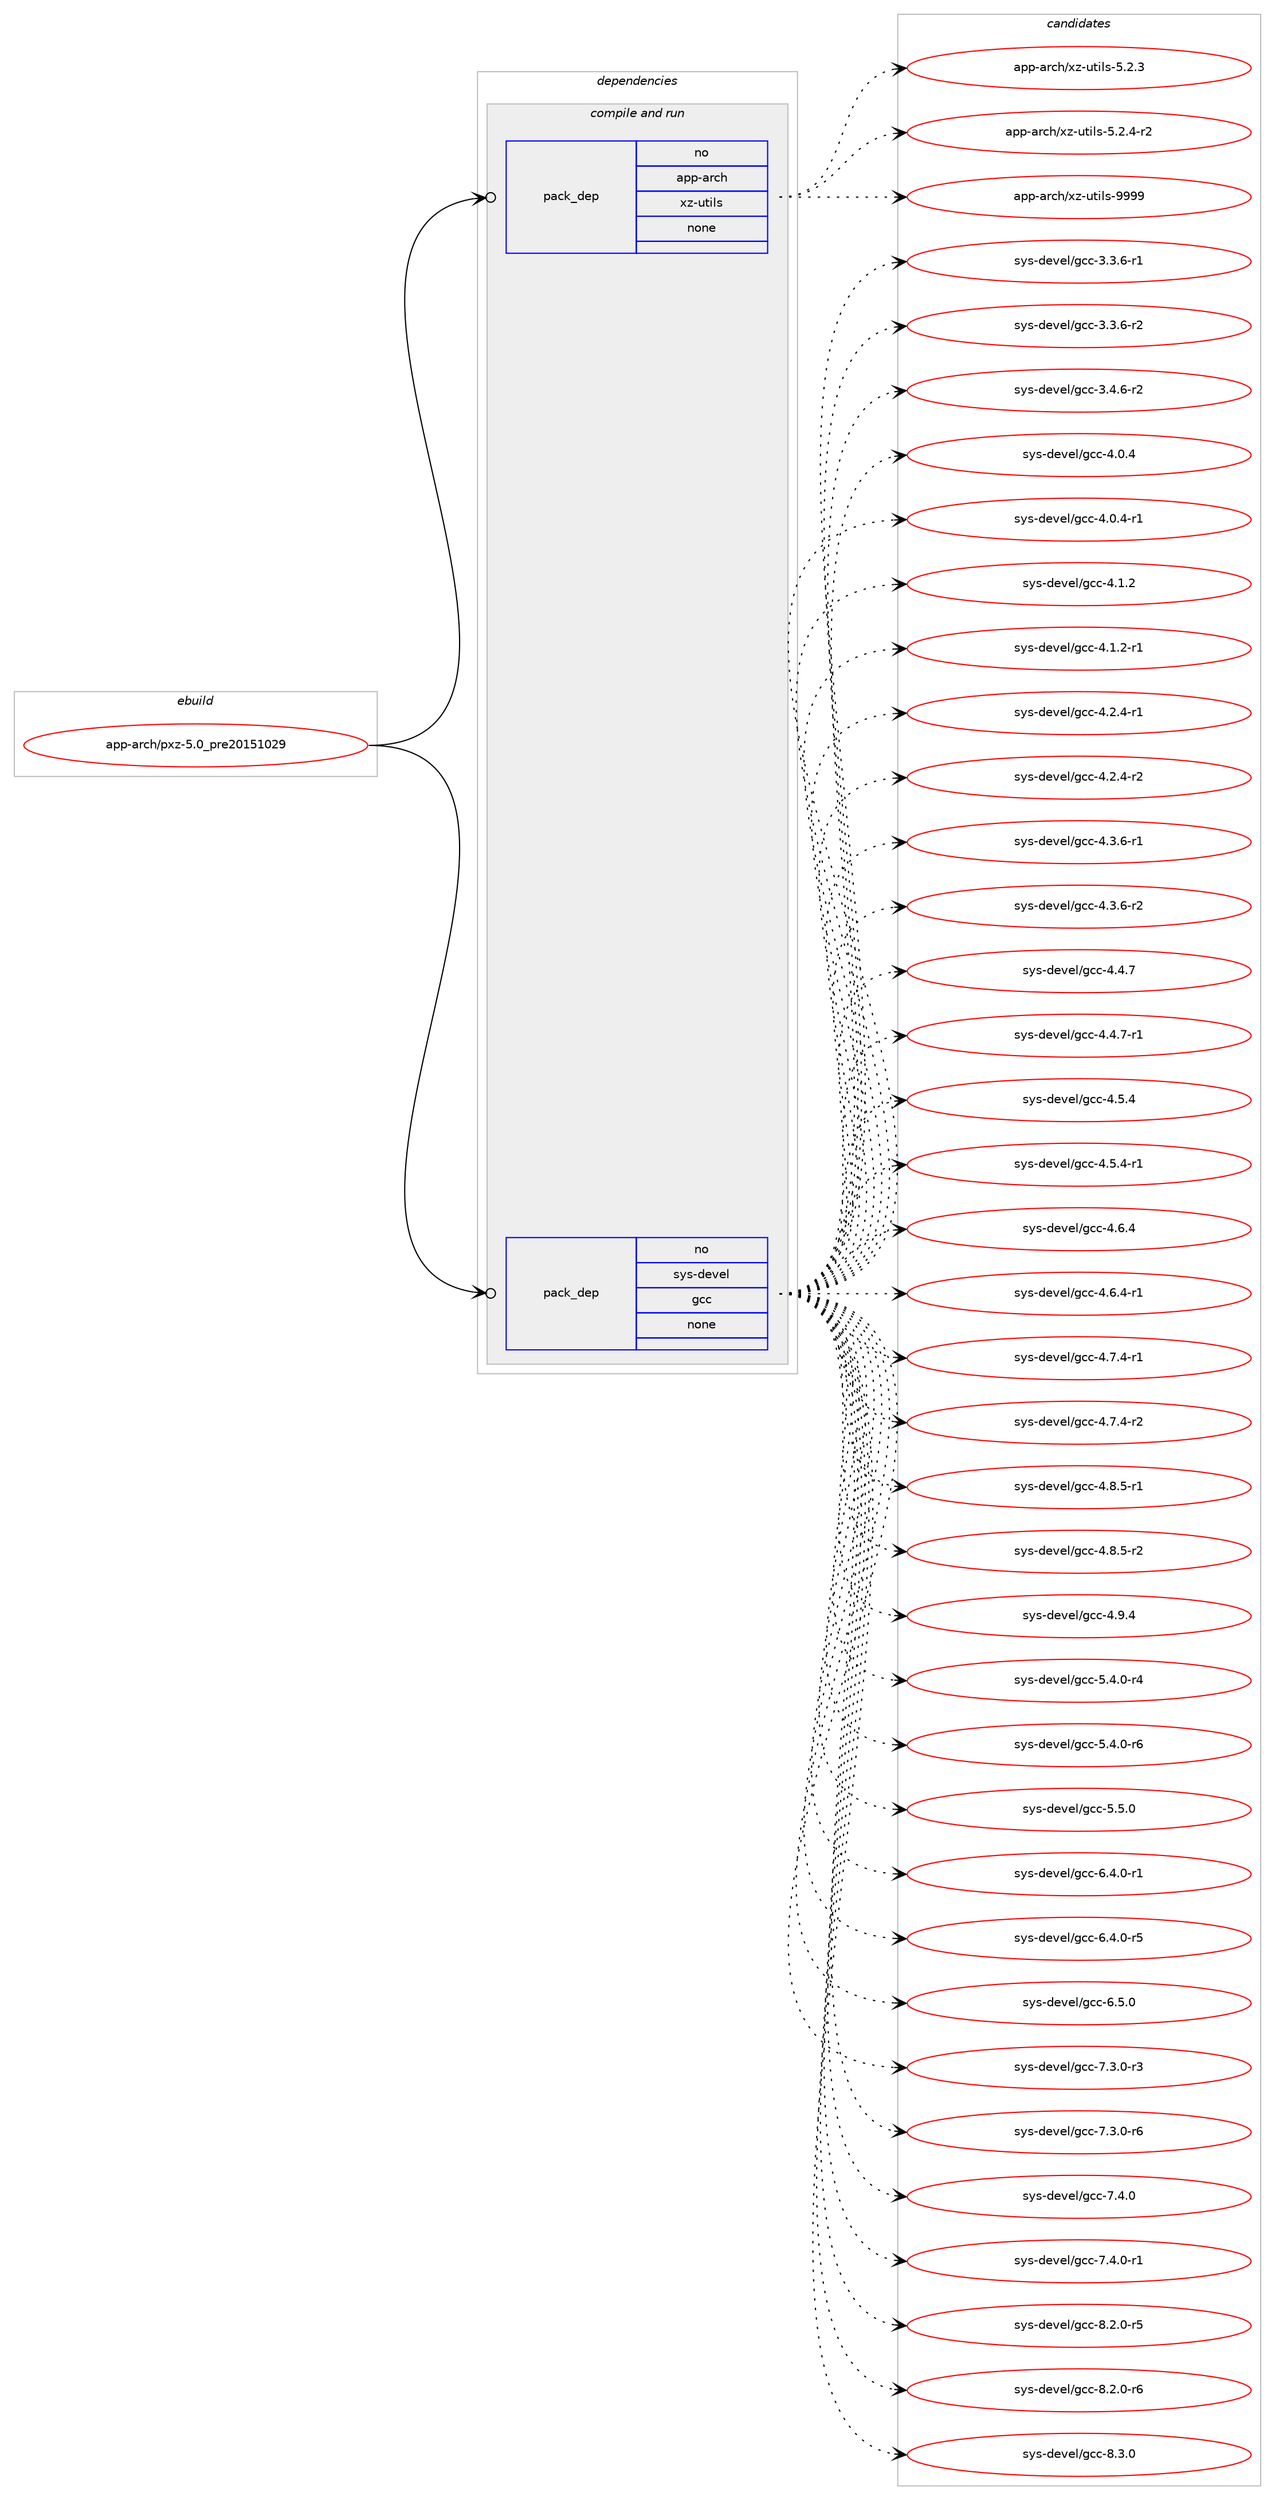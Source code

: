 digraph prolog {

# *************
# Graph options
# *************

newrank=true;
concentrate=true;
compound=true;
graph [rankdir=LR,fontname=Helvetica,fontsize=10,ranksep=1.5];#, ranksep=2.5, nodesep=0.2];
edge  [arrowhead=vee];
node  [fontname=Helvetica,fontsize=10];

# **********
# The ebuild
# **********

subgraph cluster_leftcol {
color=gray;
rank=same;
label=<<i>ebuild</i>>;
id [label="app-arch/pxz-5.0_pre20151029", color=red, width=4, href="../app-arch/pxz-5.0_pre20151029.svg"];
}

# ****************
# The dependencies
# ****************

subgraph cluster_midcol {
color=gray;
label=<<i>dependencies</i>>;
subgraph cluster_compile {
fillcolor="#eeeeee";
style=filled;
label=<<i>compile</i>>;
}
subgraph cluster_compileandrun {
fillcolor="#eeeeee";
style=filled;
label=<<i>compile and run</i>>;
subgraph pack905174 {
dependency1271522 [label=<<TABLE BORDER="0" CELLBORDER="1" CELLSPACING="0" CELLPADDING="4" WIDTH="220"><TR><TD ROWSPAN="6" CELLPADDING="30">pack_dep</TD></TR><TR><TD WIDTH="110">no</TD></TR><TR><TD>app-arch</TD></TR><TR><TD>xz-utils</TD></TR><TR><TD>none</TD></TR><TR><TD></TD></TR></TABLE>>, shape=none, color=blue];
}
id:e -> dependency1271522:w [weight=20,style="solid",arrowhead="odotvee"];
subgraph pack905175 {
dependency1271523 [label=<<TABLE BORDER="0" CELLBORDER="1" CELLSPACING="0" CELLPADDING="4" WIDTH="220"><TR><TD ROWSPAN="6" CELLPADDING="30">pack_dep</TD></TR><TR><TD WIDTH="110">no</TD></TR><TR><TD>sys-devel</TD></TR><TR><TD>gcc</TD></TR><TR><TD>none</TD></TR><TR><TD></TD></TR></TABLE>>, shape=none, color=blue];
}
id:e -> dependency1271523:w [weight=20,style="solid",arrowhead="odotvee"];
}
subgraph cluster_run {
fillcolor="#eeeeee";
style=filled;
label=<<i>run</i>>;
}
}

# **************
# The candidates
# **************

subgraph cluster_choices {
rank=same;
color=gray;
label=<<i>candidates</i>>;

subgraph choice905174 {
color=black;
nodesep=1;
choice971121124597114991044712012245117116105108115455346504651 [label="app-arch/xz-utils-5.2.3", color=red, width=4,href="../app-arch/xz-utils-5.2.3.svg"];
choice9711211245971149910447120122451171161051081154553465046524511450 [label="app-arch/xz-utils-5.2.4-r2", color=red, width=4,href="../app-arch/xz-utils-5.2.4-r2.svg"];
choice9711211245971149910447120122451171161051081154557575757 [label="app-arch/xz-utils-9999", color=red, width=4,href="../app-arch/xz-utils-9999.svg"];
dependency1271522:e -> choice971121124597114991044712012245117116105108115455346504651:w [style=dotted,weight="100"];
dependency1271522:e -> choice9711211245971149910447120122451171161051081154553465046524511450:w [style=dotted,weight="100"];
dependency1271522:e -> choice9711211245971149910447120122451171161051081154557575757:w [style=dotted,weight="100"];
}
subgraph choice905175 {
color=black;
nodesep=1;
choice115121115451001011181011084710399994551465146544511449 [label="sys-devel/gcc-3.3.6-r1", color=red, width=4,href="../sys-devel/gcc-3.3.6-r1.svg"];
choice115121115451001011181011084710399994551465146544511450 [label="sys-devel/gcc-3.3.6-r2", color=red, width=4,href="../sys-devel/gcc-3.3.6-r2.svg"];
choice115121115451001011181011084710399994551465246544511450 [label="sys-devel/gcc-3.4.6-r2", color=red, width=4,href="../sys-devel/gcc-3.4.6-r2.svg"];
choice11512111545100101118101108471039999455246484652 [label="sys-devel/gcc-4.0.4", color=red, width=4,href="../sys-devel/gcc-4.0.4.svg"];
choice115121115451001011181011084710399994552464846524511449 [label="sys-devel/gcc-4.0.4-r1", color=red, width=4,href="../sys-devel/gcc-4.0.4-r1.svg"];
choice11512111545100101118101108471039999455246494650 [label="sys-devel/gcc-4.1.2", color=red, width=4,href="../sys-devel/gcc-4.1.2.svg"];
choice115121115451001011181011084710399994552464946504511449 [label="sys-devel/gcc-4.1.2-r1", color=red, width=4,href="../sys-devel/gcc-4.1.2-r1.svg"];
choice115121115451001011181011084710399994552465046524511449 [label="sys-devel/gcc-4.2.4-r1", color=red, width=4,href="../sys-devel/gcc-4.2.4-r1.svg"];
choice115121115451001011181011084710399994552465046524511450 [label="sys-devel/gcc-4.2.4-r2", color=red, width=4,href="../sys-devel/gcc-4.2.4-r2.svg"];
choice115121115451001011181011084710399994552465146544511449 [label="sys-devel/gcc-4.3.6-r1", color=red, width=4,href="../sys-devel/gcc-4.3.6-r1.svg"];
choice115121115451001011181011084710399994552465146544511450 [label="sys-devel/gcc-4.3.6-r2", color=red, width=4,href="../sys-devel/gcc-4.3.6-r2.svg"];
choice11512111545100101118101108471039999455246524655 [label="sys-devel/gcc-4.4.7", color=red, width=4,href="../sys-devel/gcc-4.4.7.svg"];
choice115121115451001011181011084710399994552465246554511449 [label="sys-devel/gcc-4.4.7-r1", color=red, width=4,href="../sys-devel/gcc-4.4.7-r1.svg"];
choice11512111545100101118101108471039999455246534652 [label="sys-devel/gcc-4.5.4", color=red, width=4,href="../sys-devel/gcc-4.5.4.svg"];
choice115121115451001011181011084710399994552465346524511449 [label="sys-devel/gcc-4.5.4-r1", color=red, width=4,href="../sys-devel/gcc-4.5.4-r1.svg"];
choice11512111545100101118101108471039999455246544652 [label="sys-devel/gcc-4.6.4", color=red, width=4,href="../sys-devel/gcc-4.6.4.svg"];
choice115121115451001011181011084710399994552465446524511449 [label="sys-devel/gcc-4.6.4-r1", color=red, width=4,href="../sys-devel/gcc-4.6.4-r1.svg"];
choice115121115451001011181011084710399994552465546524511449 [label="sys-devel/gcc-4.7.4-r1", color=red, width=4,href="../sys-devel/gcc-4.7.4-r1.svg"];
choice115121115451001011181011084710399994552465546524511450 [label="sys-devel/gcc-4.7.4-r2", color=red, width=4,href="../sys-devel/gcc-4.7.4-r2.svg"];
choice115121115451001011181011084710399994552465646534511449 [label="sys-devel/gcc-4.8.5-r1", color=red, width=4,href="../sys-devel/gcc-4.8.5-r1.svg"];
choice115121115451001011181011084710399994552465646534511450 [label="sys-devel/gcc-4.8.5-r2", color=red, width=4,href="../sys-devel/gcc-4.8.5-r2.svg"];
choice11512111545100101118101108471039999455246574652 [label="sys-devel/gcc-4.9.4", color=red, width=4,href="../sys-devel/gcc-4.9.4.svg"];
choice115121115451001011181011084710399994553465246484511452 [label="sys-devel/gcc-5.4.0-r4", color=red, width=4,href="../sys-devel/gcc-5.4.0-r4.svg"];
choice115121115451001011181011084710399994553465246484511454 [label="sys-devel/gcc-5.4.0-r6", color=red, width=4,href="../sys-devel/gcc-5.4.0-r6.svg"];
choice11512111545100101118101108471039999455346534648 [label="sys-devel/gcc-5.5.0", color=red, width=4,href="../sys-devel/gcc-5.5.0.svg"];
choice115121115451001011181011084710399994554465246484511449 [label="sys-devel/gcc-6.4.0-r1", color=red, width=4,href="../sys-devel/gcc-6.4.0-r1.svg"];
choice115121115451001011181011084710399994554465246484511453 [label="sys-devel/gcc-6.4.0-r5", color=red, width=4,href="../sys-devel/gcc-6.4.0-r5.svg"];
choice11512111545100101118101108471039999455446534648 [label="sys-devel/gcc-6.5.0", color=red, width=4,href="../sys-devel/gcc-6.5.0.svg"];
choice115121115451001011181011084710399994555465146484511451 [label="sys-devel/gcc-7.3.0-r3", color=red, width=4,href="../sys-devel/gcc-7.3.0-r3.svg"];
choice115121115451001011181011084710399994555465146484511454 [label="sys-devel/gcc-7.3.0-r6", color=red, width=4,href="../sys-devel/gcc-7.3.0-r6.svg"];
choice11512111545100101118101108471039999455546524648 [label="sys-devel/gcc-7.4.0", color=red, width=4,href="../sys-devel/gcc-7.4.0.svg"];
choice115121115451001011181011084710399994555465246484511449 [label="sys-devel/gcc-7.4.0-r1", color=red, width=4,href="../sys-devel/gcc-7.4.0-r1.svg"];
choice115121115451001011181011084710399994556465046484511453 [label="sys-devel/gcc-8.2.0-r5", color=red, width=4,href="../sys-devel/gcc-8.2.0-r5.svg"];
choice115121115451001011181011084710399994556465046484511454 [label="sys-devel/gcc-8.2.0-r6", color=red, width=4,href="../sys-devel/gcc-8.2.0-r6.svg"];
choice11512111545100101118101108471039999455646514648 [label="sys-devel/gcc-8.3.0", color=red, width=4,href="../sys-devel/gcc-8.3.0.svg"];
dependency1271523:e -> choice115121115451001011181011084710399994551465146544511449:w [style=dotted,weight="100"];
dependency1271523:e -> choice115121115451001011181011084710399994551465146544511450:w [style=dotted,weight="100"];
dependency1271523:e -> choice115121115451001011181011084710399994551465246544511450:w [style=dotted,weight="100"];
dependency1271523:e -> choice11512111545100101118101108471039999455246484652:w [style=dotted,weight="100"];
dependency1271523:e -> choice115121115451001011181011084710399994552464846524511449:w [style=dotted,weight="100"];
dependency1271523:e -> choice11512111545100101118101108471039999455246494650:w [style=dotted,weight="100"];
dependency1271523:e -> choice115121115451001011181011084710399994552464946504511449:w [style=dotted,weight="100"];
dependency1271523:e -> choice115121115451001011181011084710399994552465046524511449:w [style=dotted,weight="100"];
dependency1271523:e -> choice115121115451001011181011084710399994552465046524511450:w [style=dotted,weight="100"];
dependency1271523:e -> choice115121115451001011181011084710399994552465146544511449:w [style=dotted,weight="100"];
dependency1271523:e -> choice115121115451001011181011084710399994552465146544511450:w [style=dotted,weight="100"];
dependency1271523:e -> choice11512111545100101118101108471039999455246524655:w [style=dotted,weight="100"];
dependency1271523:e -> choice115121115451001011181011084710399994552465246554511449:w [style=dotted,weight="100"];
dependency1271523:e -> choice11512111545100101118101108471039999455246534652:w [style=dotted,weight="100"];
dependency1271523:e -> choice115121115451001011181011084710399994552465346524511449:w [style=dotted,weight="100"];
dependency1271523:e -> choice11512111545100101118101108471039999455246544652:w [style=dotted,weight="100"];
dependency1271523:e -> choice115121115451001011181011084710399994552465446524511449:w [style=dotted,weight="100"];
dependency1271523:e -> choice115121115451001011181011084710399994552465546524511449:w [style=dotted,weight="100"];
dependency1271523:e -> choice115121115451001011181011084710399994552465546524511450:w [style=dotted,weight="100"];
dependency1271523:e -> choice115121115451001011181011084710399994552465646534511449:w [style=dotted,weight="100"];
dependency1271523:e -> choice115121115451001011181011084710399994552465646534511450:w [style=dotted,weight="100"];
dependency1271523:e -> choice11512111545100101118101108471039999455246574652:w [style=dotted,weight="100"];
dependency1271523:e -> choice115121115451001011181011084710399994553465246484511452:w [style=dotted,weight="100"];
dependency1271523:e -> choice115121115451001011181011084710399994553465246484511454:w [style=dotted,weight="100"];
dependency1271523:e -> choice11512111545100101118101108471039999455346534648:w [style=dotted,weight="100"];
dependency1271523:e -> choice115121115451001011181011084710399994554465246484511449:w [style=dotted,weight="100"];
dependency1271523:e -> choice115121115451001011181011084710399994554465246484511453:w [style=dotted,weight="100"];
dependency1271523:e -> choice11512111545100101118101108471039999455446534648:w [style=dotted,weight="100"];
dependency1271523:e -> choice115121115451001011181011084710399994555465146484511451:w [style=dotted,weight="100"];
dependency1271523:e -> choice115121115451001011181011084710399994555465146484511454:w [style=dotted,weight="100"];
dependency1271523:e -> choice11512111545100101118101108471039999455546524648:w [style=dotted,weight="100"];
dependency1271523:e -> choice115121115451001011181011084710399994555465246484511449:w [style=dotted,weight="100"];
dependency1271523:e -> choice115121115451001011181011084710399994556465046484511453:w [style=dotted,weight="100"];
dependency1271523:e -> choice115121115451001011181011084710399994556465046484511454:w [style=dotted,weight="100"];
dependency1271523:e -> choice11512111545100101118101108471039999455646514648:w [style=dotted,weight="100"];
}
}

}
